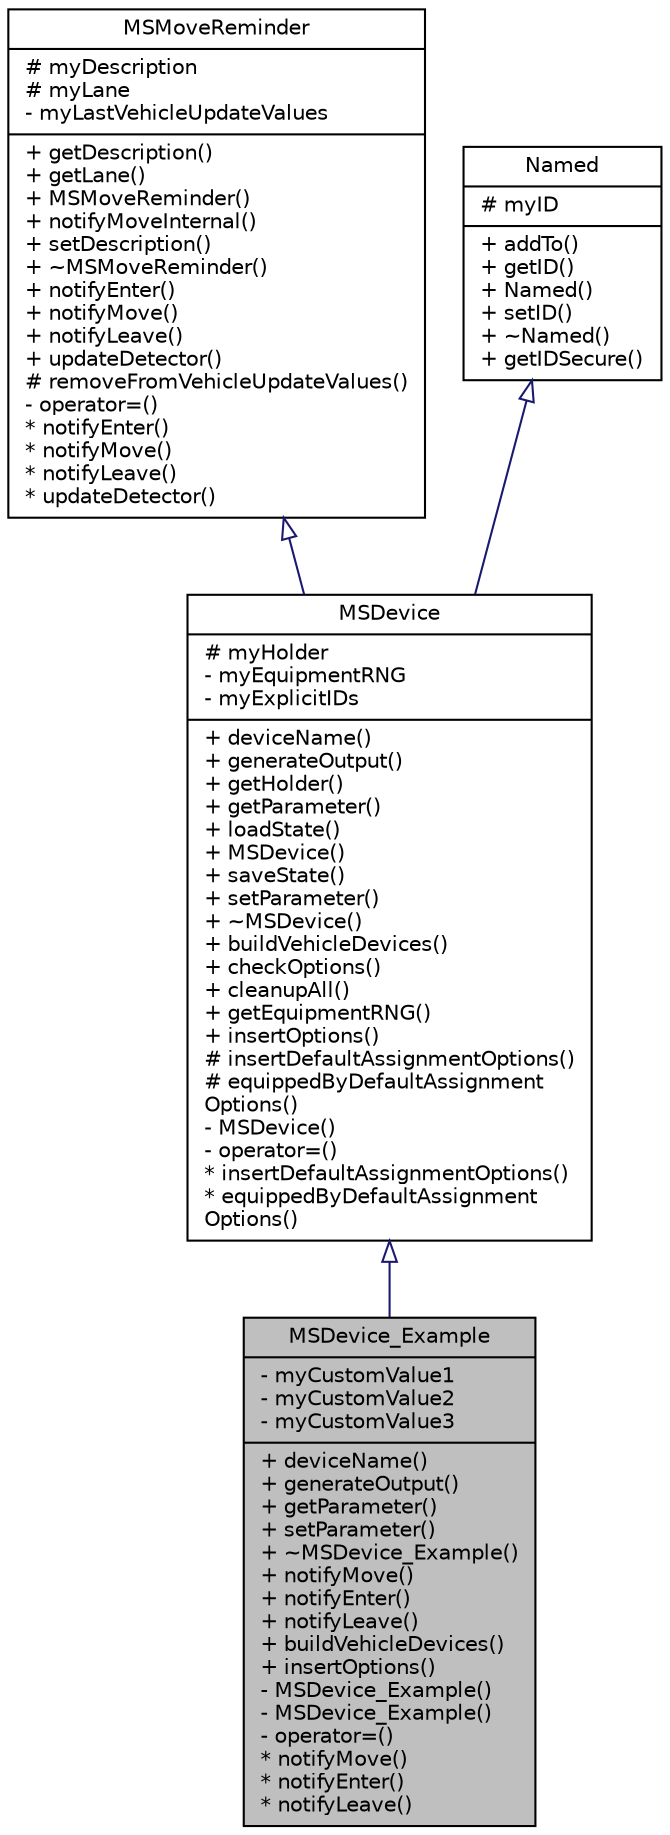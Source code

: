 digraph "MSDevice_Example"
{
  edge [fontname="Helvetica",fontsize="10",labelfontname="Helvetica",labelfontsize="10"];
  node [fontname="Helvetica",fontsize="10",shape=record];
  Node0 [label="{MSDevice_Example\n|- myCustomValue1\l- myCustomValue2\l- myCustomValue3\l|+ deviceName()\l+ generateOutput()\l+ getParameter()\l+ setParameter()\l+ ~MSDevice_Example()\l+ notifyMove()\l+ notifyEnter()\l+ notifyLeave()\l+ buildVehicleDevices()\l+ insertOptions()\l- MSDevice_Example()\l- MSDevice_Example()\l- operator=()\l* notifyMove()\l* notifyEnter()\l* notifyLeave()\l}",height=0.2,width=0.4,color="black", fillcolor="grey75", style="filled", fontcolor="black"];
  Node1 -> Node0 [dir="back",color="midnightblue",fontsize="10",style="solid",arrowtail="onormal",fontname="Helvetica"];
  Node1 [label="{MSDevice\n|# myHolder\l- myEquipmentRNG\l- myExplicitIDs\l|+ deviceName()\l+ generateOutput()\l+ getHolder()\l+ getParameter()\l+ loadState()\l+ MSDevice()\l+ saveState()\l+ setParameter()\l+ ~MSDevice()\l+ buildVehicleDevices()\l+ checkOptions()\l+ cleanupAll()\l+ getEquipmentRNG()\l+ insertOptions()\l# insertDefaultAssignmentOptions()\l# equippedByDefaultAssignment\lOptions()\l- MSDevice()\l- operator=()\l* insertDefaultAssignmentOptions()\l* equippedByDefaultAssignment\lOptions()\l}",height=0.2,width=0.4,color="black", fillcolor="white", style="filled",URL="$d1/d46/class_m_s_device.html",tooltip="Abstract in-vehicle device. "];
  Node2 -> Node1 [dir="back",color="midnightblue",fontsize="10",style="solid",arrowtail="onormal",fontname="Helvetica"];
  Node2 [label="{MSMoveReminder\n|# myDescription\l# myLane\l- myLastVehicleUpdateValues\l|+ getDescription()\l+ getLane()\l+ MSMoveReminder()\l+ notifyMoveInternal()\l+ setDescription()\l+ ~MSMoveReminder()\l+ notifyEnter()\l+ notifyMove()\l+ notifyLeave()\l+ updateDetector()\l# removeFromVehicleUpdateValues()\l- operator=()\l* notifyEnter()\l* notifyMove()\l* notifyLeave()\l* updateDetector()\l}",height=0.2,width=0.4,color="black", fillcolor="white", style="filled",URL="$d2/da5/class_m_s_move_reminder.html",tooltip="Something on a lane to be noticed about vehicle movement. "];
  Node3 -> Node1 [dir="back",color="midnightblue",fontsize="10",style="solid",arrowtail="onormal",fontname="Helvetica"];
  Node3 [label="{Named\n|# myID\l|+ addTo()\l+ getID()\l+ Named()\l+ setID()\l+ ~Named()\l+ getIDSecure()\l}",height=0.2,width=0.4,color="black", fillcolor="white", style="filled",URL="$d5/dbf/class_named.html",tooltip="Base class for objects which have an id. "];
}
